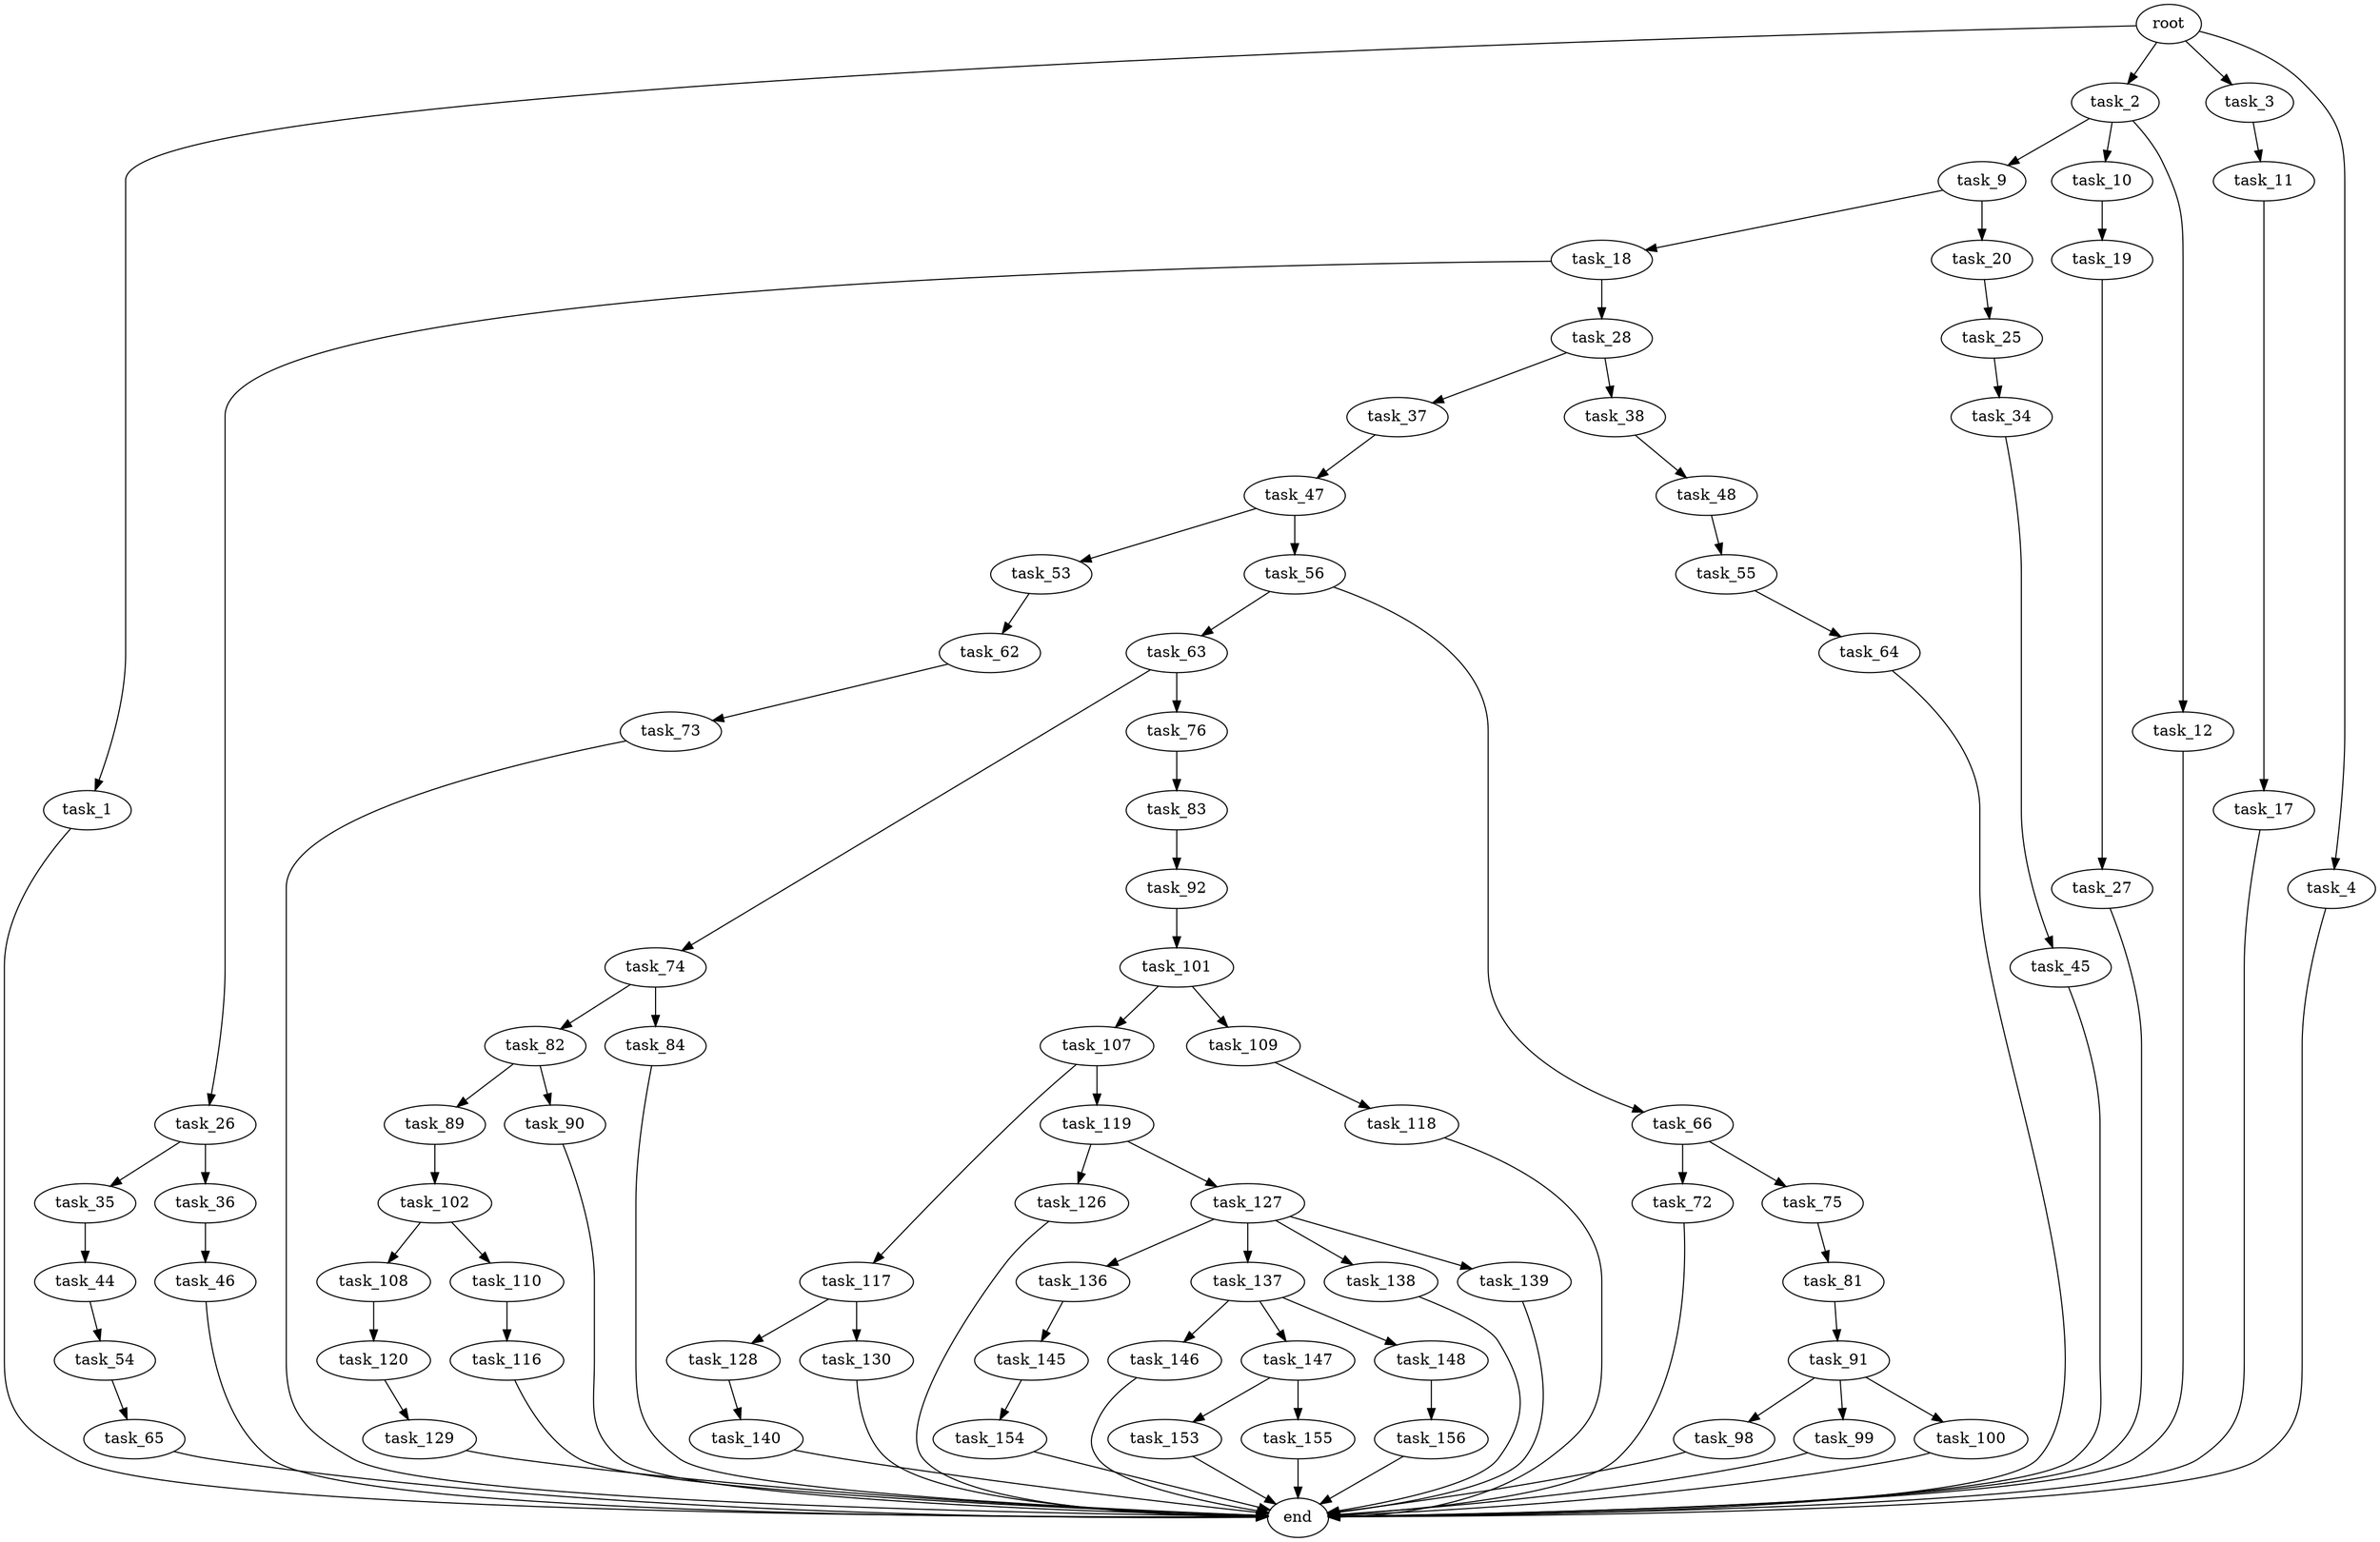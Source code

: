 digraph G {
  root [size="0.000000"];
  task_1 [size="1073741824000.000000"];
  task_2 [size="24168912059.000000"];
  task_3 [size="782757789696.000000"];
  task_4 [size="231928233984.000000"];
  end [size="0.000000"];
  task_9 [size="639691093586.000000"];
  task_10 [size="9138169142.000000"];
  task_12 [size="10634301298.000000"];
  task_11 [size="84352438572.000000"];
  task_18 [size="3015884303.000000"];
  task_20 [size="99705353709.000000"];
  task_19 [size="782757789696.000000"];
  task_17 [size="777598308321.000000"];
  task_26 [size="32403057782.000000"];
  task_28 [size="1810258871.000000"];
  task_27 [size="134217728000.000000"];
  task_25 [size="4609071706.000000"];
  task_34 [size="128796317520.000000"];
  task_35 [size="1315678689726.000000"];
  task_36 [size="5385593251.000000"];
  task_37 [size="3969705122.000000"];
  task_38 [size="134217728000.000000"];
  task_45 [size="280731812384.000000"];
  task_44 [size="6134320895.000000"];
  task_46 [size="1073741824000.000000"];
  task_47 [size="28991029248.000000"];
  task_48 [size="7304991440.000000"];
  task_54 [size="3228704179.000000"];
  task_53 [size="84769198749.000000"];
  task_56 [size="34225619953.000000"];
  task_55 [size="209856007817.000000"];
  task_62 [size="9518365748.000000"];
  task_65 [size="782757789696.000000"];
  task_64 [size="8589934592.000000"];
  task_63 [size="84337453442.000000"];
  task_66 [size="8589934592.000000"];
  task_73 [size="385585836329.000000"];
  task_74 [size="381657774162.000000"];
  task_76 [size="10305350250.000000"];
  task_72 [size="7486857470.000000"];
  task_75 [size="14483709436.000000"];
  task_82 [size="11830240724.000000"];
  task_84 [size="31416870426.000000"];
  task_81 [size="28991029248.000000"];
  task_83 [size="120338243196.000000"];
  task_91 [size="368293445632.000000"];
  task_89 [size="8589934592.000000"];
  task_90 [size="134217728000.000000"];
  task_92 [size="1073741824000.000000"];
  task_102 [size="63050946396.000000"];
  task_98 [size="782757789696.000000"];
  task_99 [size="592265614312.000000"];
  task_100 [size="353972184124.000000"];
  task_101 [size="432505473536.000000"];
  task_107 [size="1753340138.000000"];
  task_109 [size="25718852264.000000"];
  task_108 [size="134217728000.000000"];
  task_110 [size="368293445632.000000"];
  task_117 [size="14599073352.000000"];
  task_119 [size="3029421596.000000"];
  task_120 [size="5794976370.000000"];
  task_118 [size="28991029248.000000"];
  task_116 [size="28991029248.000000"];
  task_128 [size="43807800776.000000"];
  task_130 [size="8589934592.000000"];
  task_126 [size="231928233984.000000"];
  task_127 [size="37482432538.000000"];
  task_129 [size="17406005406.000000"];
  task_136 [size="19222588318.000000"];
  task_137 [size="10455748300.000000"];
  task_138 [size="1073741824000.000000"];
  task_139 [size="27981799000.000000"];
  task_140 [size="206047092153.000000"];
  task_145 [size="28991029248.000000"];
  task_146 [size="1622771170.000000"];
  task_147 [size="68719476736.000000"];
  task_148 [size="1165558535291.000000"];
  task_154 [size="186916702752.000000"];
  task_153 [size="28991029248.000000"];
  task_155 [size="30076904020.000000"];
  task_156 [size="170831974344.000000"];

  root -> task_1 [size="1.000000"];
  root -> task_2 [size="1.000000"];
  root -> task_3 [size="1.000000"];
  root -> task_4 [size="1.000000"];
  task_1 -> end [size="1.000000"];
  task_2 -> task_9 [size="838860800.000000"];
  task_2 -> task_10 [size="838860800.000000"];
  task_2 -> task_12 [size="838860800.000000"];
  task_3 -> task_11 [size="679477248.000000"];
  task_4 -> end [size="1.000000"];
  task_9 -> task_18 [size="679477248.000000"];
  task_9 -> task_20 [size="679477248.000000"];
  task_10 -> task_19 [size="209715200.000000"];
  task_12 -> end [size="1.000000"];
  task_11 -> task_17 [size="134217728.000000"];
  task_18 -> task_26 [size="75497472.000000"];
  task_18 -> task_28 [size="75497472.000000"];
  task_20 -> task_25 [size="75497472.000000"];
  task_19 -> task_27 [size="679477248.000000"];
  task_17 -> end [size="1.000000"];
  task_26 -> task_35 [size="536870912.000000"];
  task_26 -> task_36 [size="536870912.000000"];
  task_28 -> task_37 [size="33554432.000000"];
  task_28 -> task_38 [size="33554432.000000"];
  task_27 -> end [size="1.000000"];
  task_25 -> task_34 [size="134217728.000000"];
  task_34 -> task_45 [size="134217728.000000"];
  task_35 -> task_44 [size="838860800.000000"];
  task_36 -> task_46 [size="301989888.000000"];
  task_37 -> task_47 [size="301989888.000000"];
  task_38 -> task_48 [size="209715200.000000"];
  task_45 -> end [size="1.000000"];
  task_44 -> task_54 [size="411041792.000000"];
  task_46 -> end [size="1.000000"];
  task_47 -> task_53 [size="75497472.000000"];
  task_47 -> task_56 [size="75497472.000000"];
  task_48 -> task_55 [size="134217728.000000"];
  task_54 -> task_65 [size="209715200.000000"];
  task_53 -> task_62 [size="301989888.000000"];
  task_56 -> task_63 [size="838860800.000000"];
  task_56 -> task_66 [size="838860800.000000"];
  task_55 -> task_64 [size="679477248.000000"];
  task_62 -> task_73 [size="209715200.000000"];
  task_65 -> end [size="1.000000"];
  task_64 -> end [size="1.000000"];
  task_63 -> task_74 [size="209715200.000000"];
  task_63 -> task_76 [size="209715200.000000"];
  task_66 -> task_72 [size="33554432.000000"];
  task_66 -> task_75 [size="33554432.000000"];
  task_73 -> end [size="1.000000"];
  task_74 -> task_82 [size="411041792.000000"];
  task_74 -> task_84 [size="411041792.000000"];
  task_76 -> task_83 [size="411041792.000000"];
  task_72 -> end [size="1.000000"];
  task_75 -> task_81 [size="301989888.000000"];
  task_82 -> task_89 [size="301989888.000000"];
  task_82 -> task_90 [size="301989888.000000"];
  task_84 -> end [size="1.000000"];
  task_81 -> task_91 [size="75497472.000000"];
  task_83 -> task_92 [size="134217728.000000"];
  task_91 -> task_98 [size="411041792.000000"];
  task_91 -> task_99 [size="411041792.000000"];
  task_91 -> task_100 [size="411041792.000000"];
  task_89 -> task_102 [size="33554432.000000"];
  task_90 -> end [size="1.000000"];
  task_92 -> task_101 [size="838860800.000000"];
  task_102 -> task_108 [size="209715200.000000"];
  task_102 -> task_110 [size="209715200.000000"];
  task_98 -> end [size="1.000000"];
  task_99 -> end [size="1.000000"];
  task_100 -> end [size="1.000000"];
  task_101 -> task_107 [size="301989888.000000"];
  task_101 -> task_109 [size="301989888.000000"];
  task_107 -> task_117 [size="33554432.000000"];
  task_107 -> task_119 [size="33554432.000000"];
  task_109 -> task_118 [size="411041792.000000"];
  task_108 -> task_120 [size="209715200.000000"];
  task_110 -> task_116 [size="411041792.000000"];
  task_117 -> task_128 [size="411041792.000000"];
  task_117 -> task_130 [size="411041792.000000"];
  task_119 -> task_126 [size="134217728.000000"];
  task_119 -> task_127 [size="134217728.000000"];
  task_120 -> task_129 [size="134217728.000000"];
  task_118 -> end [size="1.000000"];
  task_116 -> end [size="1.000000"];
  task_128 -> task_140 [size="75497472.000000"];
  task_130 -> end [size="1.000000"];
  task_126 -> end [size="1.000000"];
  task_127 -> task_136 [size="75497472.000000"];
  task_127 -> task_137 [size="75497472.000000"];
  task_127 -> task_138 [size="75497472.000000"];
  task_127 -> task_139 [size="75497472.000000"];
  task_129 -> end [size="1.000000"];
  task_136 -> task_145 [size="679477248.000000"];
  task_137 -> task_146 [size="411041792.000000"];
  task_137 -> task_147 [size="411041792.000000"];
  task_137 -> task_148 [size="411041792.000000"];
  task_138 -> end [size="1.000000"];
  task_139 -> end [size="1.000000"];
  task_140 -> end [size="1.000000"];
  task_145 -> task_154 [size="75497472.000000"];
  task_146 -> end [size="1.000000"];
  task_147 -> task_153 [size="134217728.000000"];
  task_147 -> task_155 [size="134217728.000000"];
  task_148 -> task_156 [size="838860800.000000"];
  task_154 -> end [size="1.000000"];
  task_153 -> end [size="1.000000"];
  task_155 -> end [size="1.000000"];
  task_156 -> end [size="1.000000"];
}
